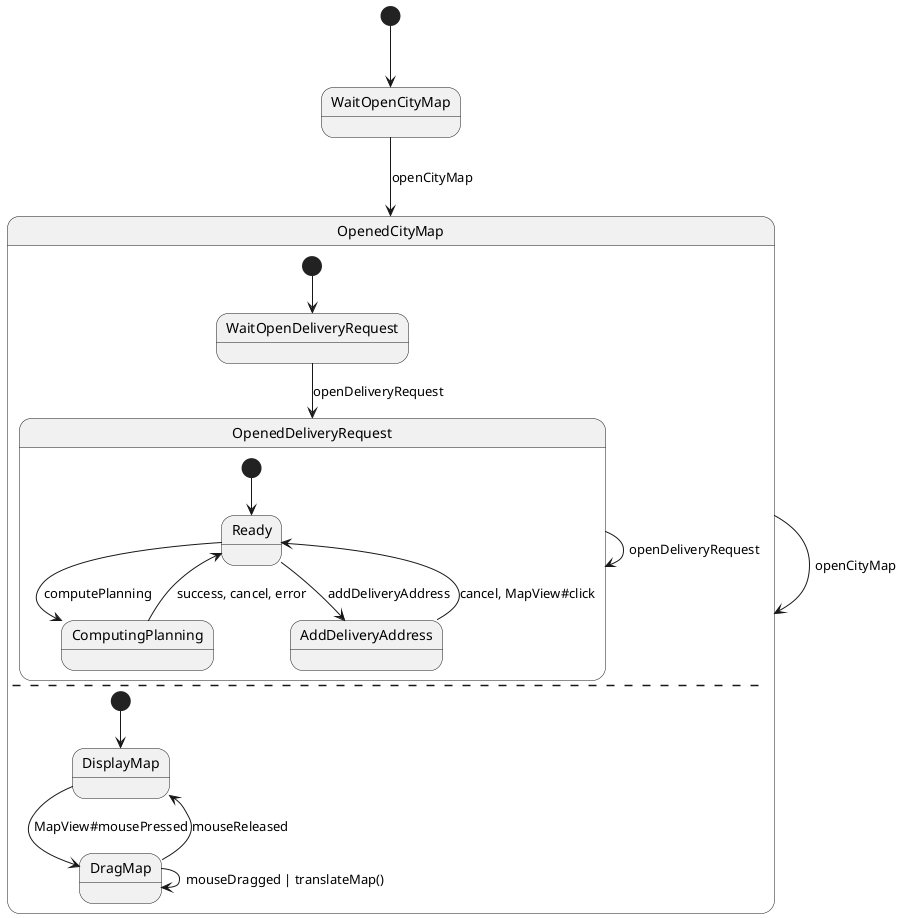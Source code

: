 @startuml

[*] --> WaitOpenCityMap

WaitOpenCityMap --> OpenedCityMap: openCityMap
OpenedCityMap --> OpenedCityMap: openCityMap

state OpenedCityMap {
    [*] --> WaitOpenDeliveryRequest

    WaitOpenDeliveryRequest --> OpenedDeliveryRequest: openDeliveryRequest
    OpenedDeliveryRequest --> OpenedDeliveryRequest: openDeliveryRequest

    state OpenedDeliveryRequest {
        [*] --> Ready

        Ready --> ComputingPlanning: computePlanning
        ComputingPlanning --> Ready: success, cancel, error

        Ready --> AddDeliveryAddress: addDeliveryAddress
        AddDeliveryAddress --> Ready: cancel, MapView#click
    }

    --

    [*] --> DisplayMap

    DisplayMap --> DragMap: MapView#mousePressed
    DragMap --> DragMap: mouseDragged | translateMap()
    DragMap --> DisplayMap: mouseReleased
}

@enduml
